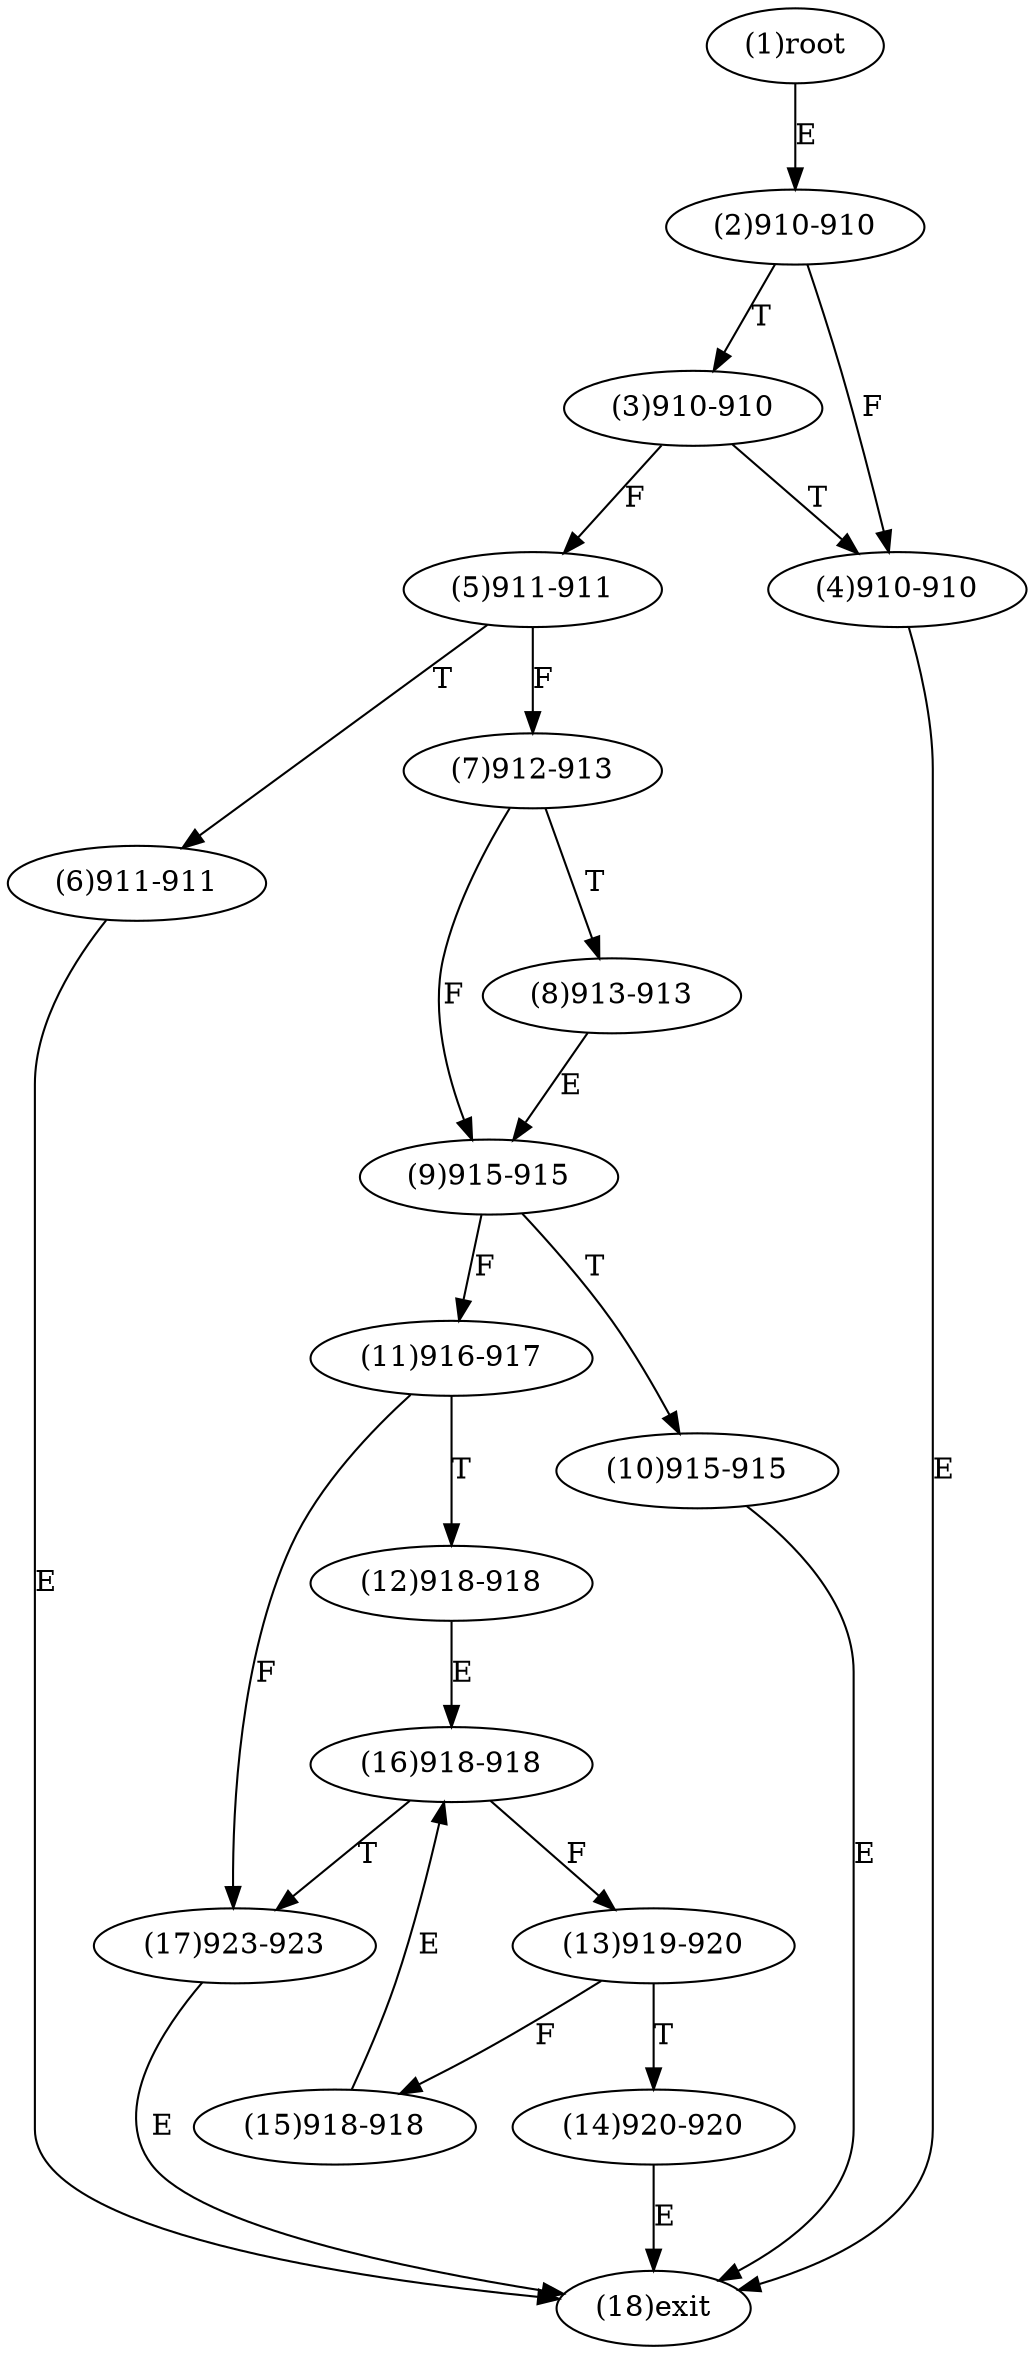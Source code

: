 digraph "" { 
1[ label="(1)root"];
2[ label="(2)910-910"];
3[ label="(3)910-910"];
4[ label="(4)910-910"];
5[ label="(5)911-911"];
6[ label="(6)911-911"];
7[ label="(7)912-913"];
8[ label="(8)913-913"];
9[ label="(9)915-915"];
10[ label="(10)915-915"];
11[ label="(11)916-917"];
12[ label="(12)918-918"];
13[ label="(13)919-920"];
14[ label="(14)920-920"];
15[ label="(15)918-918"];
17[ label="(17)923-923"];
16[ label="(16)918-918"];
18[ label="(18)exit"];
1->2[ label="E"];
2->4[ label="F"];
2->3[ label="T"];
3->5[ label="F"];
3->4[ label="T"];
4->18[ label="E"];
5->7[ label="F"];
5->6[ label="T"];
6->18[ label="E"];
7->9[ label="F"];
7->8[ label="T"];
8->9[ label="E"];
9->11[ label="F"];
9->10[ label="T"];
10->18[ label="E"];
11->17[ label="F"];
11->12[ label="T"];
12->16[ label="E"];
13->15[ label="F"];
13->14[ label="T"];
14->18[ label="E"];
15->16[ label="E"];
16->13[ label="F"];
16->17[ label="T"];
17->18[ label="E"];
}
